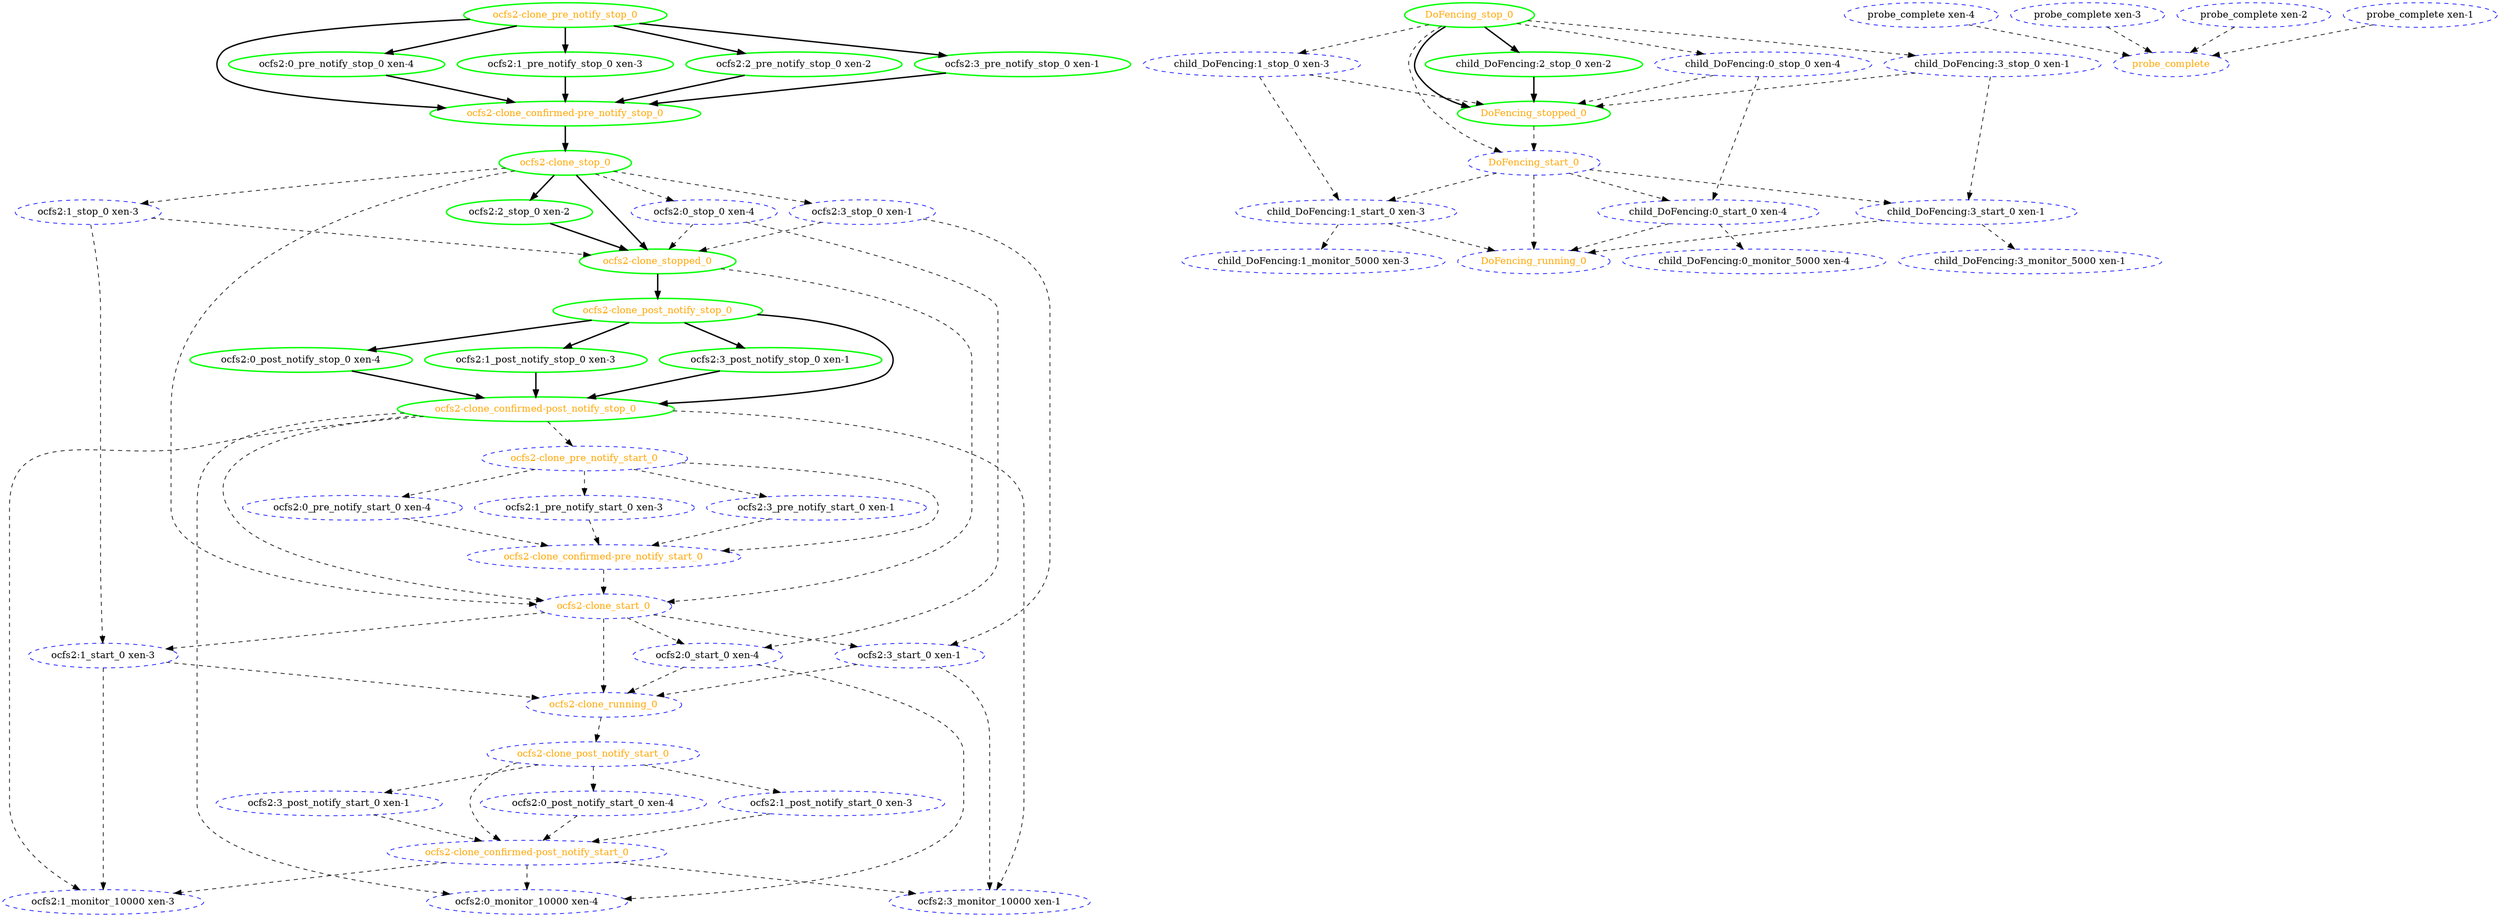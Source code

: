 digraph "g" {
	size = "30,30"
"ocfs2:1_monitor_10000 xen-3" [ style="dashed" color="blue" fontcolor="black" ]
"child_DoFencing:1_monitor_5000 xen-3" [ style="dashed" color="blue" fontcolor="black" ]
"ocfs2:3_monitor_10000 xen-1" [ style="dashed" color="blue" fontcolor="black" ]
"child_DoFencing:3_monitor_5000 xen-1" [ style="dashed" color="blue" fontcolor="black" ]
"ocfs2:0_monitor_10000 xen-4" [ style="dashed" color="blue" fontcolor="black" ]
"child_DoFencing:0_monitor_5000 xen-4" [ style="dashed" color="blue" fontcolor="black" ]
"probe_complete" [ style="dashed" color="blue" fontcolor="orange" ]
"probe_complete xen-4" [ style="dashed" color="blue" fontcolor="black" ]
"probe_complete xen-3" [ style="dashed" color="blue" fontcolor="black" ]
"probe_complete xen-2" [ style="dashed" color="blue" fontcolor="black" ]
"probe_complete xen-1" [ style="dashed" color="blue" fontcolor="black" ]
"child_DoFencing:0_stop_0 xen-4" [ style="dashed" color="blue" fontcolor="black" ]
"child_DoFencing:0_start_0 xen-4" [ style="dashed" color="blue" fontcolor="black" ]
"child_DoFencing:1_stop_0 xen-3" [ style="dashed" color="blue" fontcolor="black" ]
"child_DoFencing:1_start_0 xen-3" [ style="dashed" color="blue" fontcolor="black" ]
"child_DoFencing:2_stop_0 xen-2" [ style=bold color="green" fontcolor="black" ]
"child_DoFencing:3_stop_0 xen-1" [ style="dashed" color="blue" fontcolor="black" ]
"child_DoFencing:3_start_0 xen-1" [ style="dashed" color="blue" fontcolor="black" ]
"DoFencing_start_0" [ style="dashed" color="blue" fontcolor="orange" ]
"DoFencing_running_0" [ style="dashed" color="blue" fontcolor="orange" ]
"DoFencing_stop_0" [ style=bold color="green" fontcolor="orange" ]
"DoFencing_stopped_0" [ style=bold color="green" fontcolor="orange" ]
"ocfs2:0_stop_0 xen-4" [ style="dashed" color="blue" fontcolor="black" ]
"ocfs2:0_start_0 xen-4" [ style="dashed" color="blue" fontcolor="black" ]
"ocfs2:1_stop_0 xen-3" [ style="dashed" color="blue" fontcolor="black" ]
"ocfs2:1_start_0 xen-3" [ style="dashed" color="blue" fontcolor="black" ]
"ocfs2:2_stop_0 xen-2" [ style=bold color="green" fontcolor="black" ]
"ocfs2:3_stop_0 xen-1" [ style="dashed" color="blue" fontcolor="black" ]
"ocfs2:3_start_0 xen-1" [ style="dashed" color="blue" fontcolor="black" ]
"ocfs2-clone_start_0" [ style="dashed" color="blue" fontcolor="orange" ]
"ocfs2-clone_running_0" [ style="dashed" color="blue" fontcolor="orange" ]
"ocfs2-clone_pre_notify_start_0" [ style="dashed" color="blue" fontcolor="orange" ]
"ocfs2-clone_confirmed-pre_notify_start_0" [ style="dashed" color="blue" fontcolor="orange" ]
"ocfs2-clone_post_notify_start_0" [ style="dashed" color="blue" fontcolor="orange" ]
"ocfs2-clone_confirmed-post_notify_start_0" [ style="dashed" color="blue" fontcolor="orange" ]
"ocfs2-clone_stop_0" [ style=bold color="green" fontcolor="orange" ]
"ocfs2-clone_stopped_0" [ style=bold color="green" fontcolor="orange" ]
"ocfs2-clone_pre_notify_stop_0" [ style=bold color="green" fontcolor="orange" ]
"ocfs2-clone_confirmed-pre_notify_stop_0" [ style=bold color="green" fontcolor="orange" ]
"ocfs2-clone_post_notify_stop_0" [ style=bold color="green" fontcolor="orange" ]
"ocfs2-clone_confirmed-post_notify_stop_0" [ style=bold color="green" fontcolor="orange" ]
"ocfs2:0_pre_notify_start_0 xen-4" [ style="dashed" color="blue" fontcolor="black" ]
"ocfs2:0_post_notify_start_0 xen-4" [ style="dashed" color="blue" fontcolor="black" ]
"ocfs2:0_pre_notify_stop_0 xen-4" [ style=bold color="green" fontcolor="black" ]
"ocfs2:0_post_notify_stop_0 xen-4" [ style=bold color="green" fontcolor="black" ]
"ocfs2:1_pre_notify_start_0 xen-3" [ style="dashed" color="blue" fontcolor="black" ]
"ocfs2:1_post_notify_start_0 xen-3" [ style="dashed" color="blue" fontcolor="black" ]
"ocfs2:1_pre_notify_stop_0 xen-3" [ style=bold color="green" fontcolor="black" ]
"ocfs2:1_post_notify_stop_0 xen-3" [ style=bold color="green" fontcolor="black" ]
"ocfs2:2_pre_notify_stop_0 xen-2" [ style=bold color="green" fontcolor="black" ]
"ocfs2:3_pre_notify_start_0 xen-1" [ style="dashed" color="blue" fontcolor="black" ]
"ocfs2:3_post_notify_start_0 xen-1" [ style="dashed" color="blue" fontcolor="black" ]
"ocfs2:3_pre_notify_stop_0 xen-1" [ style=bold color="green" fontcolor="black" ]
"ocfs2:3_post_notify_stop_0 xen-1" [ style=bold color="green" fontcolor="black" ]
"ocfs2:1_start_0 xen-3" -> "ocfs2:1_monitor_10000 xen-3" [ style = dashed]
"ocfs2-clone_confirmed-post_notify_start_0" -> "ocfs2:1_monitor_10000 xen-3" [ style = dashed]
"ocfs2-clone_confirmed-post_notify_stop_0" -> "ocfs2:1_monitor_10000 xen-3" [ style = dashed]
"child_DoFencing:1_start_0 xen-3" -> "child_DoFencing:1_monitor_5000 xen-3" [ style = dashed]
"ocfs2:3_start_0 xen-1" -> "ocfs2:3_monitor_10000 xen-1" [ style = dashed]
"ocfs2-clone_confirmed-post_notify_start_0" -> "ocfs2:3_monitor_10000 xen-1" [ style = dashed]
"ocfs2-clone_confirmed-post_notify_stop_0" -> "ocfs2:3_monitor_10000 xen-1" [ style = dashed]
"child_DoFencing:3_start_0 xen-1" -> "child_DoFencing:3_monitor_5000 xen-1" [ style = dashed]
"ocfs2:0_start_0 xen-4" -> "ocfs2:0_monitor_10000 xen-4" [ style = dashed]
"ocfs2-clone_confirmed-post_notify_start_0" -> "ocfs2:0_monitor_10000 xen-4" [ style = dashed]
"ocfs2-clone_confirmed-post_notify_stop_0" -> "ocfs2:0_monitor_10000 xen-4" [ style = dashed]
"child_DoFencing:0_start_0 xen-4" -> "child_DoFencing:0_monitor_5000 xen-4" [ style = dashed]
"probe_complete xen-4" -> "probe_complete" [ style = dashed]
"probe_complete xen-3" -> "probe_complete" [ style = dashed]
"probe_complete xen-2" -> "probe_complete" [ style = dashed]
"probe_complete xen-1" -> "probe_complete" [ style = dashed]
"DoFencing_stop_0" -> "child_DoFencing:0_stop_0 xen-4" [ style = dashed]
"child_DoFencing:0_stop_0 xen-4" -> "child_DoFencing:0_start_0 xen-4" [ style = dashed]
"DoFencing_start_0" -> "child_DoFencing:0_start_0 xen-4" [ style = dashed]
"DoFencing_stop_0" -> "child_DoFencing:1_stop_0 xen-3" [ style = dashed]
"child_DoFencing:1_stop_0 xen-3" -> "child_DoFencing:1_start_0 xen-3" [ style = dashed]
"DoFencing_start_0" -> "child_DoFencing:1_start_0 xen-3" [ style = dashed]
"DoFencing_stop_0" -> "child_DoFencing:2_stop_0 xen-2" [ style = bold]
"DoFencing_stop_0" -> "child_DoFencing:3_stop_0 xen-1" [ style = dashed]
"child_DoFencing:3_stop_0 xen-1" -> "child_DoFencing:3_start_0 xen-1" [ style = dashed]
"DoFencing_start_0" -> "child_DoFencing:3_start_0 xen-1" [ style = dashed]
"DoFencing_stop_0" -> "DoFencing_start_0" [ style = dashed]
"DoFencing_stopped_0" -> "DoFencing_start_0" [ style = dashed]
"DoFencing_start_0" -> "DoFencing_running_0" [ style = dashed]
"child_DoFencing:0_start_0 xen-4" -> "DoFencing_running_0" [ style = dashed]
"child_DoFencing:1_start_0 xen-3" -> "DoFencing_running_0" [ style = dashed]
"child_DoFencing:3_start_0 xen-1" -> "DoFencing_running_0" [ style = dashed]
"child_DoFencing:0_stop_0 xen-4" -> "DoFencing_stopped_0" [ style = dashed]
"child_DoFencing:1_stop_0 xen-3" -> "DoFencing_stopped_0" [ style = dashed]
"child_DoFencing:2_stop_0 xen-2" -> "DoFencing_stopped_0" [ style = bold]
"child_DoFencing:3_stop_0 xen-1" -> "DoFencing_stopped_0" [ style = dashed]
"DoFencing_stop_0" -> "DoFencing_stopped_0" [ style = bold]
"ocfs2-clone_stop_0" -> "ocfs2:0_stop_0 xen-4" [ style = dashed]
"ocfs2:0_stop_0 xen-4" -> "ocfs2:0_start_0 xen-4" [ style = dashed]
"ocfs2-clone_start_0" -> "ocfs2:0_start_0 xen-4" [ style = dashed]
"ocfs2-clone_stop_0" -> "ocfs2:1_stop_0 xen-3" [ style = dashed]
"ocfs2:1_stop_0 xen-3" -> "ocfs2:1_start_0 xen-3" [ style = dashed]
"ocfs2-clone_start_0" -> "ocfs2:1_start_0 xen-3" [ style = dashed]
"ocfs2-clone_stop_0" -> "ocfs2:2_stop_0 xen-2" [ style = bold]
"ocfs2-clone_stop_0" -> "ocfs2:3_stop_0 xen-1" [ style = dashed]
"ocfs2:3_stop_0 xen-1" -> "ocfs2:3_start_0 xen-1" [ style = dashed]
"ocfs2-clone_start_0" -> "ocfs2:3_start_0 xen-1" [ style = dashed]
"ocfs2-clone_stop_0" -> "ocfs2-clone_start_0" [ style = dashed]
"ocfs2-clone_stopped_0" -> "ocfs2-clone_start_0" [ style = dashed]
"ocfs2-clone_confirmed-pre_notify_start_0" -> "ocfs2-clone_start_0" [ style = dashed]
"ocfs2-clone_confirmed-post_notify_stop_0" -> "ocfs2-clone_start_0" [ style = dashed]
"ocfs2-clone_start_0" -> "ocfs2-clone_running_0" [ style = dashed]
"ocfs2:0_start_0 xen-4" -> "ocfs2-clone_running_0" [ style = dashed]
"ocfs2:1_start_0 xen-3" -> "ocfs2-clone_running_0" [ style = dashed]
"ocfs2:3_start_0 xen-1" -> "ocfs2-clone_running_0" [ style = dashed]
"ocfs2-clone_confirmed-post_notify_stop_0" -> "ocfs2-clone_pre_notify_start_0" [ style = dashed]
"ocfs2-clone_pre_notify_start_0" -> "ocfs2-clone_confirmed-pre_notify_start_0" [ style = dashed]
"ocfs2:0_pre_notify_start_0 xen-4" -> "ocfs2-clone_confirmed-pre_notify_start_0" [ style = dashed]
"ocfs2:1_pre_notify_start_0 xen-3" -> "ocfs2-clone_confirmed-pre_notify_start_0" [ style = dashed]
"ocfs2:3_pre_notify_start_0 xen-1" -> "ocfs2-clone_confirmed-pre_notify_start_0" [ style = dashed]
"ocfs2-clone_running_0" -> "ocfs2-clone_post_notify_start_0" [ style = dashed]
"ocfs2-clone_post_notify_start_0" -> "ocfs2-clone_confirmed-post_notify_start_0" [ style = dashed]
"ocfs2:0_post_notify_start_0 xen-4" -> "ocfs2-clone_confirmed-post_notify_start_0" [ style = dashed]
"ocfs2:1_post_notify_start_0 xen-3" -> "ocfs2-clone_confirmed-post_notify_start_0" [ style = dashed]
"ocfs2:3_post_notify_start_0 xen-1" -> "ocfs2-clone_confirmed-post_notify_start_0" [ style = dashed]
"ocfs2-clone_confirmed-pre_notify_stop_0" -> "ocfs2-clone_stop_0" [ style = bold]
"ocfs2:0_stop_0 xen-4" -> "ocfs2-clone_stopped_0" [ style = dashed]
"ocfs2:1_stop_0 xen-3" -> "ocfs2-clone_stopped_0" [ style = dashed]
"ocfs2:2_stop_0 xen-2" -> "ocfs2-clone_stopped_0" [ style = bold]
"ocfs2:3_stop_0 xen-1" -> "ocfs2-clone_stopped_0" [ style = dashed]
"ocfs2-clone_stop_0" -> "ocfs2-clone_stopped_0" [ style = bold]
"ocfs2-clone_pre_notify_stop_0" -> "ocfs2-clone_confirmed-pre_notify_stop_0" [ style = bold]
"ocfs2:0_pre_notify_stop_0 xen-4" -> "ocfs2-clone_confirmed-pre_notify_stop_0" [ style = bold]
"ocfs2:1_pre_notify_stop_0 xen-3" -> "ocfs2-clone_confirmed-pre_notify_stop_0" [ style = bold]
"ocfs2:2_pre_notify_stop_0 xen-2" -> "ocfs2-clone_confirmed-pre_notify_stop_0" [ style = bold]
"ocfs2:3_pre_notify_stop_0 xen-1" -> "ocfs2-clone_confirmed-pre_notify_stop_0" [ style = bold]
"ocfs2-clone_stopped_0" -> "ocfs2-clone_post_notify_stop_0" [ style = bold]
"ocfs2-clone_post_notify_stop_0" -> "ocfs2-clone_confirmed-post_notify_stop_0" [ style = bold]
"ocfs2:0_post_notify_stop_0 xen-4" -> "ocfs2-clone_confirmed-post_notify_stop_0" [ style = bold]
"ocfs2:1_post_notify_stop_0 xen-3" -> "ocfs2-clone_confirmed-post_notify_stop_0" [ style = bold]
"ocfs2:3_post_notify_stop_0 xen-1" -> "ocfs2-clone_confirmed-post_notify_stop_0" [ style = bold]
"ocfs2-clone_pre_notify_start_0" -> "ocfs2:0_pre_notify_start_0 xen-4" [ style = dashed]
"ocfs2-clone_post_notify_start_0" -> "ocfs2:0_post_notify_start_0 xen-4" [ style = dashed]
"ocfs2-clone_pre_notify_stop_0" -> "ocfs2:0_pre_notify_stop_0 xen-4" [ style = bold]
"ocfs2-clone_post_notify_stop_0" -> "ocfs2:0_post_notify_stop_0 xen-4" [ style = bold]
"ocfs2-clone_pre_notify_start_0" -> "ocfs2:1_pre_notify_start_0 xen-3" [ style = dashed]
"ocfs2-clone_post_notify_start_0" -> "ocfs2:1_post_notify_start_0 xen-3" [ style = dashed]
"ocfs2-clone_pre_notify_stop_0" -> "ocfs2:1_pre_notify_stop_0 xen-3" [ style = bold]
"ocfs2-clone_post_notify_stop_0" -> "ocfs2:1_post_notify_stop_0 xen-3" [ style = bold]
"ocfs2-clone_pre_notify_stop_0" -> "ocfs2:2_pre_notify_stop_0 xen-2" [ style = bold]
"ocfs2-clone_pre_notify_start_0" -> "ocfs2:3_pre_notify_start_0 xen-1" [ style = dashed]
"ocfs2-clone_post_notify_start_0" -> "ocfs2:3_post_notify_start_0 xen-1" [ style = dashed]
"ocfs2-clone_pre_notify_stop_0" -> "ocfs2:3_pre_notify_stop_0 xen-1" [ style = bold]
"ocfs2-clone_post_notify_stop_0" -> "ocfs2:3_post_notify_stop_0 xen-1" [ style = bold]
}
